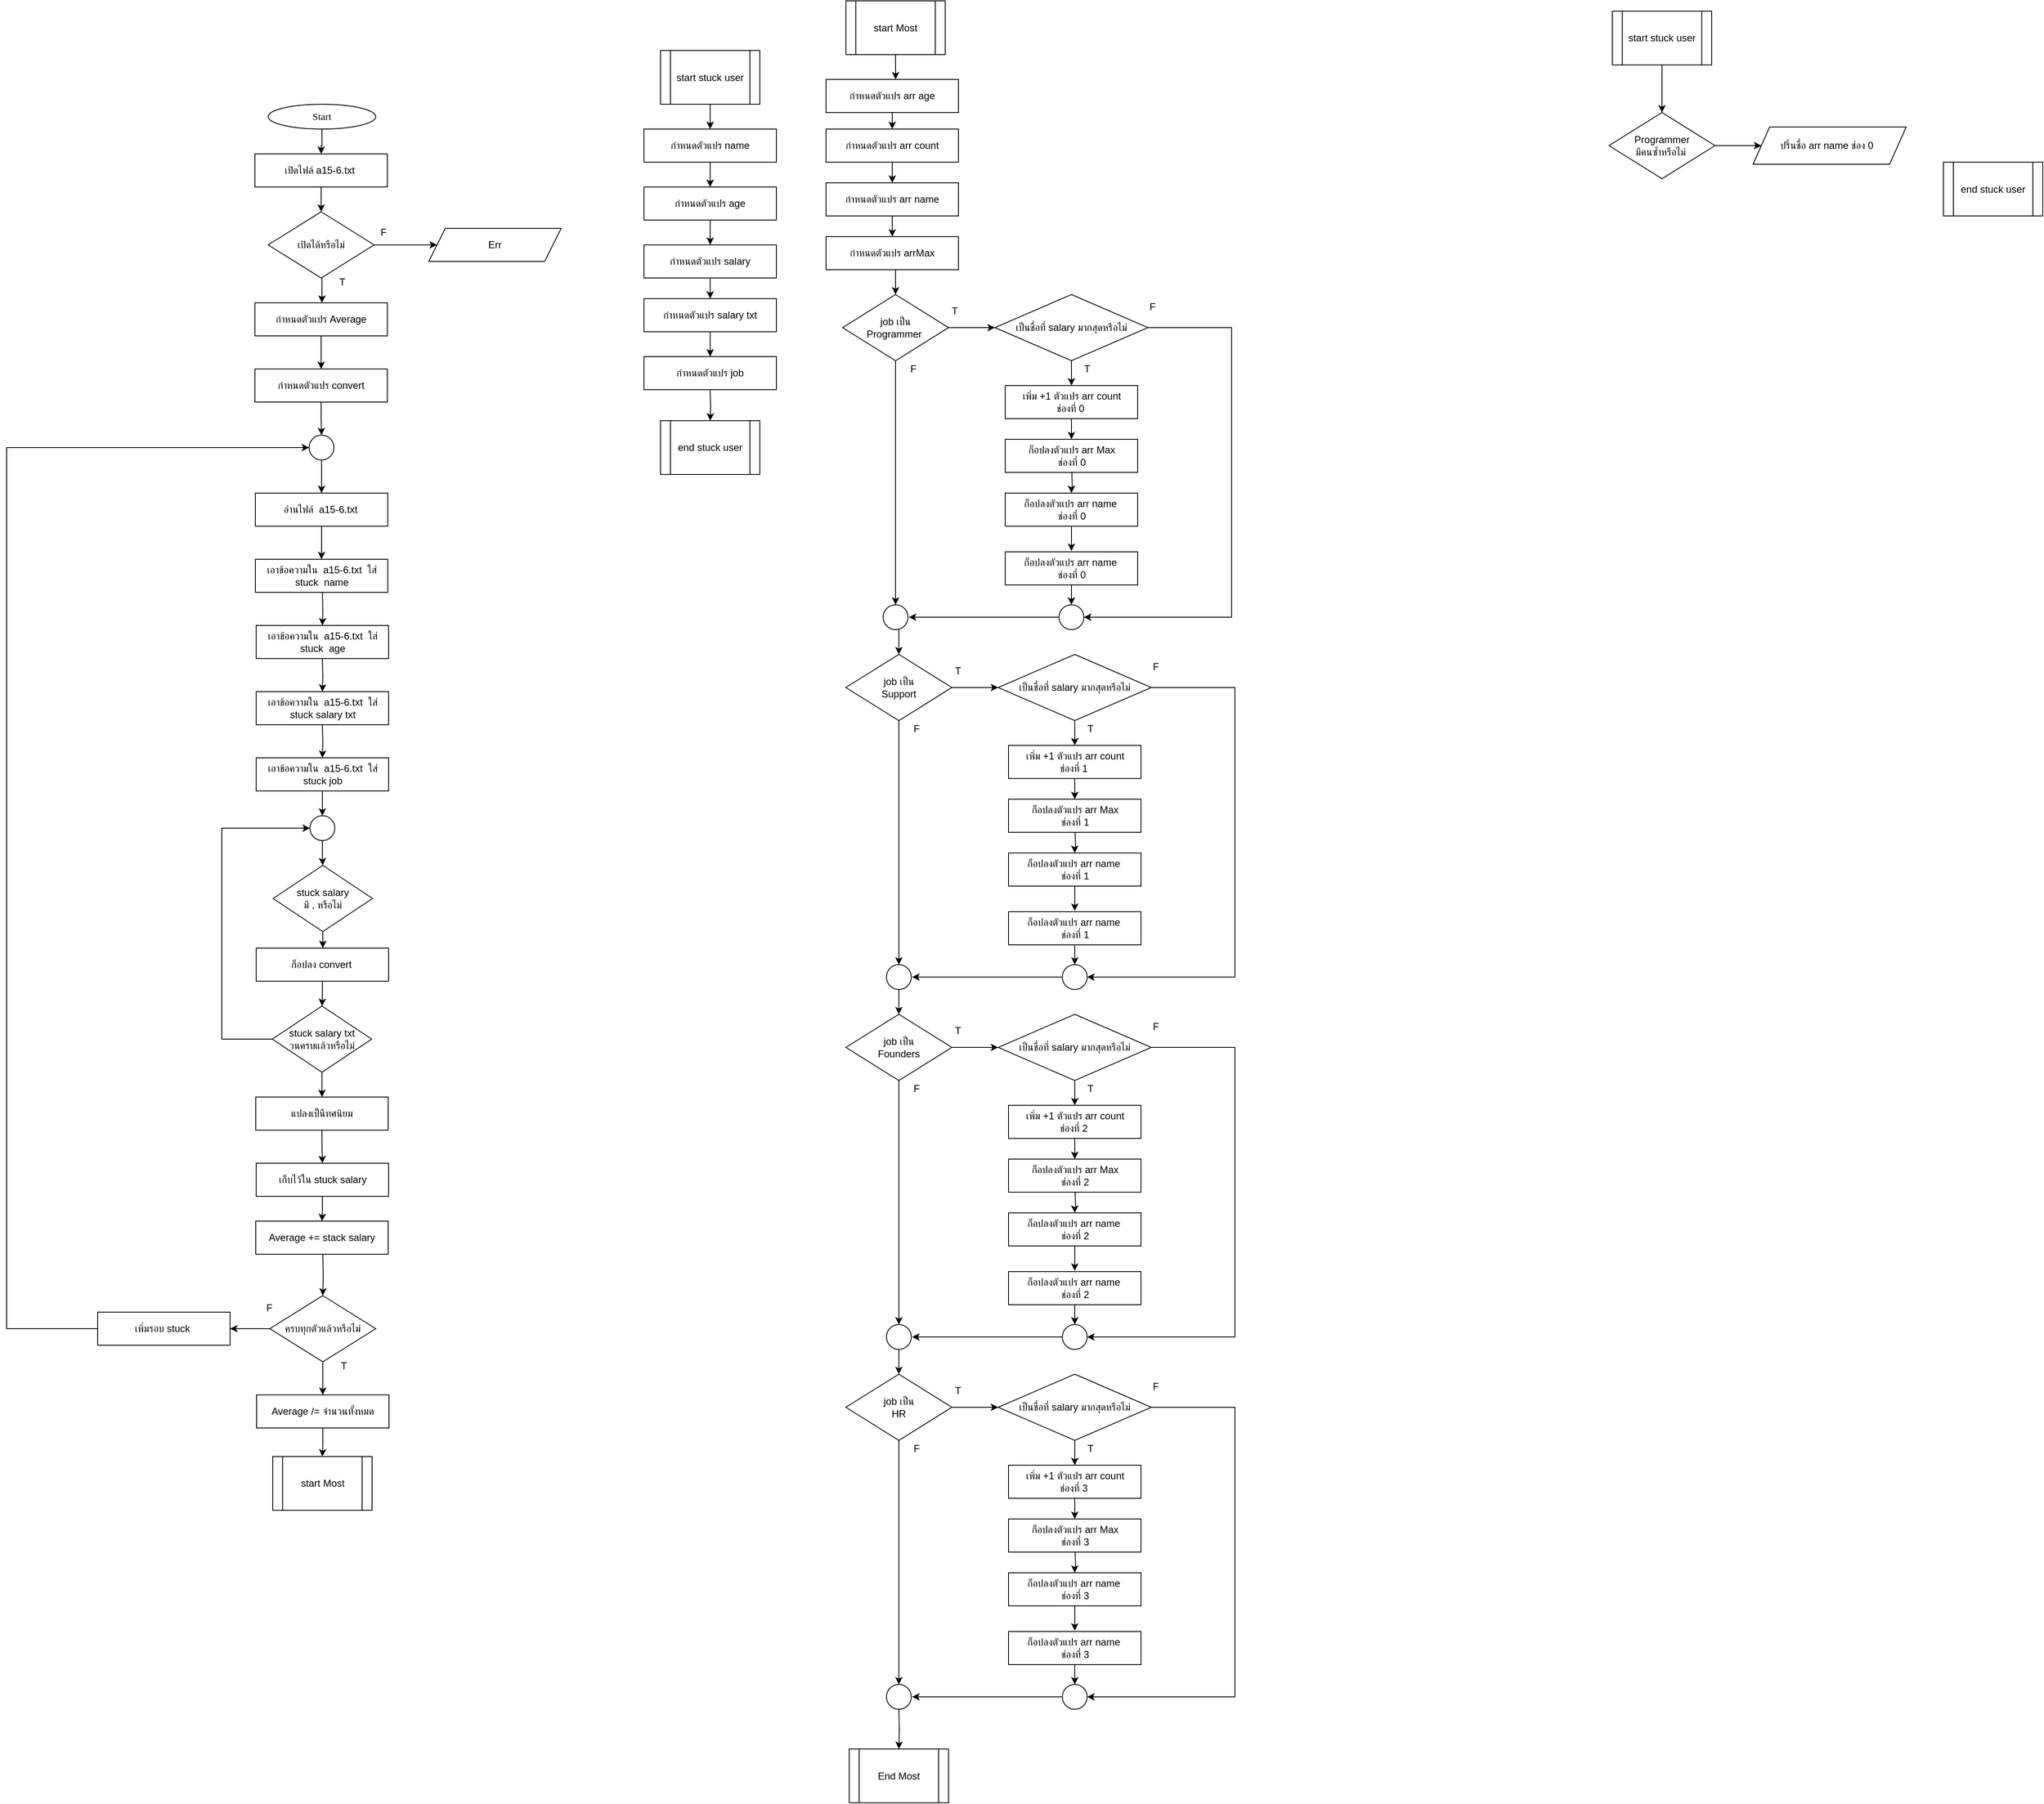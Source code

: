 <mxfile version="25.0.3">
  <diagram name="Page-1" id="8SazFHb4lPqUfUG7CR4b">
    <mxGraphModel dx="3108" dy="2345" grid="1" gridSize="10" guides="1" tooltips="1" connect="1" arrows="1" fold="1" page="1" pageScale="1" pageWidth="850" pageHeight="1100" math="0" shadow="0">
      <root>
        <mxCell id="0" />
        <mxCell id="1" parent="0" />
        <mxCell id="S6nSc5eygMtevFcIqzhv-2" value="" style="edgeStyle=orthogonalEdgeStyle;rounded=0;orthogonalLoop=1;jettySize=auto;html=1;" parent="1" source="S6nSc5eygMtevFcIqzhv-3" target="S6nSc5eygMtevFcIqzhv-5" edge="1">
          <mxGeometry relative="1" as="geometry" />
        </mxCell>
        <mxCell id="S6nSc5eygMtevFcIqzhv-3" value="&lt;font data-font-src=&quot;https://fonts.googleapis.com/css?family=Sarabun&quot; face=&quot;Sarabun&quot;&gt;Start&lt;/font&gt;" style="ellipse;whiteSpace=wrap;html=1;" parent="1" vertex="1">
          <mxGeometry x="-424.0" y="-955" width="130" height="30" as="geometry" />
        </mxCell>
        <mxCell id="S6nSc5eygMtevFcIqzhv-4" value="" style="edgeStyle=orthogonalEdgeStyle;rounded=0;orthogonalLoop=1;jettySize=auto;html=1;" parent="1" source="S6nSc5eygMtevFcIqzhv-5" target="S6nSc5eygMtevFcIqzhv-7" edge="1">
          <mxGeometry relative="1" as="geometry" />
        </mxCell>
        <mxCell id="S6nSc5eygMtevFcIqzhv-5" value="เปิดไฟล์&amp;nbsp;a15-6.txt&amp;nbsp;&lt;span style=&quot;color: rgba(0, 0, 0, 0); font-family: monospace; font-size: 0px; text-align: start; text-wrap-mode: nowrap;&quot;&gt;%3CmxGraphModel%3E%3Croot%3E%3CmxCell%20id%3D%220%22%2F%3E%3CmxCell%20id%3D%221%22%20parent%3D%220%22%2F%3E%3CmxCell%20id%3D%222%22%20value%3D%22%E0%B8%81%E0%B8%B3%E0%B8%AB%E0%B8%99%E0%B8%94%E0%B8%95%E0%B8%B1%E0%B8%A7%E0%B9%81%E0%B8%9B%E0%B8%A3%20arr%22%20style%3D%22rounded%3D0%3BwhiteSpace%3Dwrap%3Bhtml%3D1%3B%22%20vertex%3D%221%22%20parent%3D%221%22%3E%3CmxGeometry%20x%3D%22-680%22%20y%3D%22-980%22%20width%3D%22160%22%20height%3D%2240%22%20as%3D%22geometry%22%2F%3E%3C%2FmxCell%3E%3C%2Froot%3E%3C%2FmxGraphModel%3E&lt;/span&gt;" style="rounded=0;whiteSpace=wrap;html=1;" parent="1" vertex="1">
          <mxGeometry x="-440" y="-895" width="160" height="40" as="geometry" />
        </mxCell>
        <mxCell id="S6nSc5eygMtevFcIqzhv-6" value="" style="edgeStyle=orthogonalEdgeStyle;rounded=0;orthogonalLoop=1;jettySize=auto;html=1;" parent="1" source="S6nSc5eygMtevFcIqzhv-7" target="S6nSc5eygMtevFcIqzhv-11" edge="1">
          <mxGeometry relative="1" as="geometry" />
        </mxCell>
        <mxCell id="S6nSc5eygMtevFcIqzhv-7" value="เปิดได้หรือไม่" style="rhombus;whiteSpace=wrap;html=1;" parent="1" vertex="1">
          <mxGeometry x="-424" y="-825" width="128" height="80" as="geometry" />
        </mxCell>
        <mxCell id="S6nSc5eygMtevFcIqzhv-8" value="" style="edgeStyle=orthogonalEdgeStyle;rounded=0;orthogonalLoop=1;jettySize=auto;html=1;" parent="1" source="S6nSc5eygMtevFcIqzhv-9" target="S6nSc5eygMtevFcIqzhv-19" edge="1">
          <mxGeometry relative="1" as="geometry" />
        </mxCell>
        <mxCell id="S6nSc5eygMtevFcIqzhv-9" value="อ่านไฟล์&amp;nbsp;&amp;nbsp;a15-6.txt&amp;nbsp;" style="rounded=0;whiteSpace=wrap;html=1;" parent="1" vertex="1">
          <mxGeometry x="-439.5" y="-485" width="160" height="40" as="geometry" />
        </mxCell>
        <mxCell id="S6nSc5eygMtevFcIqzhv-11" value="Err" style="rounded=0;whiteSpace=wrap;html=1;shape=parallelogram;perimeter=parallelogramPerimeter;fixedSize=1;" parent="1" vertex="1">
          <mxGeometry x="-230" y="-805" width="160" height="40" as="geometry" />
        </mxCell>
        <mxCell id="S6nSc5eygMtevFcIqzhv-13" value="" style="edgeStyle=orthogonalEdgeStyle;rounded=0;orthogonalLoop=1;jettySize=auto;html=1;" parent="1" edge="1">
          <mxGeometry relative="1" as="geometry">
            <mxPoint x="-359" y="-745" as="sourcePoint" />
            <mxPoint x="-359" y="-715" as="targetPoint" />
          </mxGeometry>
        </mxCell>
        <mxCell id="S6nSc5eygMtevFcIqzhv-14" value="T" style="text;html=1;align=center;verticalAlign=middle;resizable=0;points=[];autosize=1;strokeColor=none;fillColor=none;" parent="1" vertex="1">
          <mxGeometry x="-350" y="-755" width="30" height="30" as="geometry" />
        </mxCell>
        <mxCell id="S6nSc5eygMtevFcIqzhv-15" value="F" style="text;html=1;align=center;verticalAlign=middle;resizable=0;points=[];autosize=1;strokeColor=none;fillColor=none;" parent="1" vertex="1">
          <mxGeometry x="-300" y="-815" width="30" height="30" as="geometry" />
        </mxCell>
        <mxCell id="S6nSc5eygMtevFcIqzhv-17" value="" style="edgeStyle=orthogonalEdgeStyle;rounded=0;orthogonalLoop=1;jettySize=auto;html=1;" parent="1" source="S6nSc5eygMtevFcIqzhv-18" target="S6nSc5eygMtevFcIqzhv-9" edge="1">
          <mxGeometry relative="1" as="geometry" />
        </mxCell>
        <mxCell id="S6nSc5eygMtevFcIqzhv-18" value="" style="ellipse;whiteSpace=wrap;html=1;aspect=fixed;" parent="1" vertex="1">
          <mxGeometry x="-374.5" y="-555" width="30" height="30" as="geometry" />
        </mxCell>
        <mxCell id="S6nSc5eygMtevFcIqzhv-19" value="เอาข้อความใน&amp;nbsp;&amp;nbsp;a15-6.txt&amp;nbsp; ใส่ stuck&amp;nbsp; name" style="rounded=0;whiteSpace=wrap;html=1;" parent="1" vertex="1">
          <mxGeometry x="-439.5" y="-405" width="160" height="40" as="geometry" />
        </mxCell>
        <mxCell id="S6nSc5eygMtevFcIqzhv-20" value="" style="edgeStyle=orthogonalEdgeStyle;rounded=0;orthogonalLoop=1;jettySize=auto;html=1;" parent="1" target="S6nSc5eygMtevFcIqzhv-21" edge="1">
          <mxGeometry relative="1" as="geometry">
            <mxPoint x="-358.5" y="-365" as="sourcePoint" />
          </mxGeometry>
        </mxCell>
        <mxCell id="S6nSc5eygMtevFcIqzhv-21" value="เอาข้อความใน&amp;nbsp;&amp;nbsp;a15-6.txt&amp;nbsp; ใส่ stuck&amp;nbsp; age" style="rounded=0;whiteSpace=wrap;html=1;" parent="1" vertex="1">
          <mxGeometry x="-438.5" y="-325" width="160" height="40" as="geometry" />
        </mxCell>
        <mxCell id="S6nSc5eygMtevFcIqzhv-22" value="" style="edgeStyle=orthogonalEdgeStyle;rounded=0;orthogonalLoop=1;jettySize=auto;html=1;" parent="1" target="S6nSc5eygMtevFcIqzhv-23" edge="1">
          <mxGeometry relative="1" as="geometry">
            <mxPoint x="-358.5" y="-285" as="sourcePoint" />
          </mxGeometry>
        </mxCell>
        <mxCell id="S6nSc5eygMtevFcIqzhv-23" value="เอาข้อความใน&amp;nbsp;&amp;nbsp;a15-6.txt&amp;nbsp; ใส่ stuck&amp;nbsp;salary txt" style="rounded=0;whiteSpace=wrap;html=1;" parent="1" vertex="1">
          <mxGeometry x="-438.5" y="-245" width="160" height="40" as="geometry" />
        </mxCell>
        <mxCell id="S6nSc5eygMtevFcIqzhv-24" value="" style="edgeStyle=orthogonalEdgeStyle;rounded=0;orthogonalLoop=1;jettySize=auto;html=1;" parent="1" target="S6nSc5eygMtevFcIqzhv-26" edge="1">
          <mxGeometry relative="1" as="geometry">
            <mxPoint x="-358.5" y="-205" as="sourcePoint" />
          </mxGeometry>
        </mxCell>
        <mxCell id="S6nSc5eygMtevFcIqzhv-87" value="" style="edgeStyle=orthogonalEdgeStyle;rounded=0;orthogonalLoop=1;jettySize=auto;html=1;" parent="1" source="S6nSc5eygMtevFcIqzhv-26" target="S6nSc5eygMtevFcIqzhv-86" edge="1">
          <mxGeometry relative="1" as="geometry" />
        </mxCell>
        <mxCell id="S6nSc5eygMtevFcIqzhv-26" value="เอาข้อความใน&amp;nbsp;&amp;nbsp;a15-6.txt&amp;nbsp; ใส่ stuck&amp;nbsp;job" style="rounded=0;whiteSpace=wrap;html=1;" parent="1" vertex="1">
          <mxGeometry x="-438.5" y="-165" width="160" height="40" as="geometry" />
        </mxCell>
        <mxCell id="S6nSc5eygMtevFcIqzhv-27" value="" style="edgeStyle=orthogonalEdgeStyle;rounded=0;orthogonalLoop=1;jettySize=auto;html=1;" parent="1" source="S6nSc5eygMtevFcIqzhv-29" target="S6nSc5eygMtevFcIqzhv-50" edge="1">
          <mxGeometry relative="1" as="geometry" />
        </mxCell>
        <mxCell id="r--EyfaQ1LVYHQyzxgFy-94" style="edgeStyle=orthogonalEdgeStyle;rounded=0;orthogonalLoop=1;jettySize=auto;html=1;entryX=0.5;entryY=0;entryDx=0;entryDy=0;" edge="1" parent="1" source="S6nSc5eygMtevFcIqzhv-29" target="r--EyfaQ1LVYHQyzxgFy-93">
          <mxGeometry relative="1" as="geometry" />
        </mxCell>
        <mxCell id="S6nSc5eygMtevFcIqzhv-29" value="ครบทุกตัวแล้วหรือไม่" style="rhombus;whiteSpace=wrap;html=1;" parent="1" vertex="1">
          <mxGeometry x="-422" y="485" width="128" height="80" as="geometry" />
        </mxCell>
        <mxCell id="S6nSc5eygMtevFcIqzhv-30" value="" style="edgeStyle=orthogonalEdgeStyle;rounded=0;orthogonalLoop=1;jettySize=auto;html=1;" parent="1" source="S6nSc5eygMtevFcIqzhv-31" target="S6nSc5eygMtevFcIqzhv-33" edge="1">
          <mxGeometry relative="1" as="geometry" />
        </mxCell>
        <mxCell id="S6nSc5eygMtevFcIqzhv-31" value="start stuck user" style="shape=process;whiteSpace=wrap;html=1;backgroundOutline=1;" parent="1" vertex="1">
          <mxGeometry x="50" y="-1020" width="120" height="65" as="geometry" />
        </mxCell>
        <mxCell id="S6nSc5eygMtevFcIqzhv-32" value="" style="edgeStyle=orthogonalEdgeStyle;rounded=0;orthogonalLoop=1;jettySize=auto;html=1;" parent="1" source="S6nSc5eygMtevFcIqzhv-33" target="S6nSc5eygMtevFcIqzhv-35" edge="1">
          <mxGeometry relative="1" as="geometry" />
        </mxCell>
        <mxCell id="S6nSc5eygMtevFcIqzhv-33" value="กำหนดตัวแปร name" style="rounded=0;whiteSpace=wrap;html=1;" parent="1" vertex="1">
          <mxGeometry x="30" y="-925" width="160" height="40" as="geometry" />
        </mxCell>
        <mxCell id="S6nSc5eygMtevFcIqzhv-34" value="" style="edgeStyle=orthogonalEdgeStyle;rounded=0;orthogonalLoop=1;jettySize=auto;html=1;" parent="1" source="S6nSc5eygMtevFcIqzhv-35" target="S6nSc5eygMtevFcIqzhv-38" edge="1">
          <mxGeometry relative="1" as="geometry" />
        </mxCell>
        <mxCell id="S6nSc5eygMtevFcIqzhv-35" value="กำหนดตัวแปร age" style="rounded=0;whiteSpace=wrap;html=1;" parent="1" vertex="1">
          <mxGeometry x="30" y="-855" width="160" height="40" as="geometry" />
        </mxCell>
        <mxCell id="S6nSc5eygMtevFcIqzhv-36" value="" style="edgeStyle=orthogonalEdgeStyle;rounded=0;orthogonalLoop=1;jettySize=auto;html=1;" parent="1" target="S6nSc5eygMtevFcIqzhv-39" edge="1">
          <mxGeometry relative="1" as="geometry">
            <mxPoint x="109.966" y="-610" as="sourcePoint" />
          </mxGeometry>
        </mxCell>
        <mxCell id="S6nSc5eygMtevFcIqzhv-70" value="" style="edgeStyle=orthogonalEdgeStyle;rounded=0;orthogonalLoop=1;jettySize=auto;html=1;" parent="1" source="S6nSc5eygMtevFcIqzhv-38" target="S6nSc5eygMtevFcIqzhv-69" edge="1">
          <mxGeometry relative="1" as="geometry" />
        </mxCell>
        <mxCell id="S6nSc5eygMtevFcIqzhv-38" value="กำหนดตัวแปร salary" style="rounded=0;whiteSpace=wrap;html=1;" parent="1" vertex="1">
          <mxGeometry x="30" y="-785" width="160" height="40" as="geometry" />
        </mxCell>
        <mxCell id="S6nSc5eygMtevFcIqzhv-39" value="end stuck user" style="shape=process;whiteSpace=wrap;html=1;backgroundOutline=1;" parent="1" vertex="1">
          <mxGeometry x="50" y="-572.5" width="120" height="65" as="geometry" />
        </mxCell>
        <mxCell id="S6nSc5eygMtevFcIqzhv-40" value="กำหนดตัวแปร job" style="rounded=0;whiteSpace=wrap;html=1;" parent="1" vertex="1">
          <mxGeometry x="30" y="-650" width="160" height="40" as="geometry" />
        </mxCell>
        <mxCell id="S6nSc5eygMtevFcIqzhv-41" value="" style="edgeStyle=orthogonalEdgeStyle;rounded=0;orthogonalLoop=1;jettySize=auto;html=1;" parent="1" edge="1">
          <mxGeometry relative="1" as="geometry">
            <mxPoint x="334.0" y="-725" as="targetPoint" />
            <mxPoint x="334" y="-755" as="sourcePoint" />
          </mxGeometry>
        </mxCell>
        <mxCell id="r--EyfaQ1LVYHQyzxgFy-9" value="" style="edgeStyle=orthogonalEdgeStyle;rounded=0;orthogonalLoop=1;jettySize=auto;html=1;" edge="1" parent="1" source="S6nSc5eygMtevFcIqzhv-42">
          <mxGeometry relative="1" as="geometry">
            <mxPoint x="334.034" y="-985" as="targetPoint" />
          </mxGeometry>
        </mxCell>
        <mxCell id="S6nSc5eygMtevFcIqzhv-42" value="start Most" style="shape=process;whiteSpace=wrap;html=1;backgroundOutline=1;" parent="1" vertex="1">
          <mxGeometry x="274" y="-1080" width="120" height="65" as="geometry" />
        </mxCell>
        <mxCell id="S6nSc5eygMtevFcIqzhv-73" value="" style="edgeStyle=orthogonalEdgeStyle;rounded=0;orthogonalLoop=1;jettySize=auto;html=1;" parent="1" source="S6nSc5eygMtevFcIqzhv-46" target="S6nSc5eygMtevFcIqzhv-72" edge="1">
          <mxGeometry relative="1" as="geometry" />
        </mxCell>
        <mxCell id="S6nSc5eygMtevFcIqzhv-46" value="กำหนดตัวแปร&amp;nbsp;Average" style="rounded=0;whiteSpace=wrap;html=1;" parent="1" vertex="1">
          <mxGeometry x="-440" y="-715" width="160" height="40" as="geometry" />
        </mxCell>
        <mxCell id="S6nSc5eygMtevFcIqzhv-47" value="" style="edgeStyle=orthogonalEdgeStyle;rounded=0;orthogonalLoop=1;jettySize=auto;html=1;" parent="1" target="S6nSc5eygMtevFcIqzhv-29" edge="1">
          <mxGeometry relative="1" as="geometry">
            <mxPoint x="-358" y="435" as="sourcePoint" />
          </mxGeometry>
        </mxCell>
        <mxCell id="S6nSc5eygMtevFcIqzhv-48" value="Average += stack salary" style="rounded=0;whiteSpace=wrap;html=1;" parent="1" vertex="1">
          <mxGeometry x="-439" y="395" width="160" height="40" as="geometry" />
        </mxCell>
        <mxCell id="S6nSc5eygMtevFcIqzhv-99" style="edgeStyle=orthogonalEdgeStyle;rounded=0;orthogonalLoop=1;jettySize=auto;html=1;entryX=0;entryY=0.5;entryDx=0;entryDy=0;" parent="1" source="S6nSc5eygMtevFcIqzhv-50" target="S6nSc5eygMtevFcIqzhv-18" edge="1">
          <mxGeometry relative="1" as="geometry">
            <Array as="points">
              <mxPoint x="-740" y="525" />
              <mxPoint x="-740" y="-540" />
            </Array>
          </mxGeometry>
        </mxCell>
        <mxCell id="S6nSc5eygMtevFcIqzhv-50" value="เพิ่มรอบ stuck&amp;nbsp;" style="rounded=0;whiteSpace=wrap;html=1;" parent="1" vertex="1">
          <mxGeometry x="-630" y="505" width="160" height="40" as="geometry" />
        </mxCell>
        <mxCell id="S6nSc5eygMtevFcIqzhv-65" value="T" style="text;html=1;align=center;verticalAlign=middle;resizable=0;points=[];autosize=1;strokeColor=none;fillColor=none;" parent="1" vertex="1">
          <mxGeometry x="-348" y="555" width="30" height="30" as="geometry" />
        </mxCell>
        <mxCell id="S6nSc5eygMtevFcIqzhv-66" value="F" style="text;html=1;align=center;verticalAlign=middle;resizable=0;points=[];autosize=1;strokeColor=none;fillColor=none;" parent="1" vertex="1">
          <mxGeometry x="-438" y="485" width="30" height="30" as="geometry" />
        </mxCell>
        <mxCell id="S6nSc5eygMtevFcIqzhv-71" value="" style="edgeStyle=orthogonalEdgeStyle;rounded=0;orthogonalLoop=1;jettySize=auto;html=1;" parent="1" source="S6nSc5eygMtevFcIqzhv-69" target="S6nSc5eygMtevFcIqzhv-40" edge="1">
          <mxGeometry relative="1" as="geometry" />
        </mxCell>
        <mxCell id="S6nSc5eygMtevFcIqzhv-69" value="กำหนดตัวแปร salary txt" style="rounded=0;whiteSpace=wrap;html=1;" parent="1" vertex="1">
          <mxGeometry x="30" y="-720" width="160" height="40" as="geometry" />
        </mxCell>
        <mxCell id="S6nSc5eygMtevFcIqzhv-74" value="" style="edgeStyle=orthogonalEdgeStyle;rounded=0;orthogonalLoop=1;jettySize=auto;html=1;" parent="1" source="S6nSc5eygMtevFcIqzhv-72" target="S6nSc5eygMtevFcIqzhv-18" edge="1">
          <mxGeometry relative="1" as="geometry" />
        </mxCell>
        <mxCell id="S6nSc5eygMtevFcIqzhv-72" value="กำหนดตัวแปร&amp;nbsp;convert" style="rounded=0;whiteSpace=wrap;html=1;" parent="1" vertex="1">
          <mxGeometry x="-440" y="-635" width="160" height="40" as="geometry" />
        </mxCell>
        <mxCell id="S6nSc5eygMtevFcIqzhv-93" style="edgeStyle=orthogonalEdgeStyle;rounded=0;orthogonalLoop=1;jettySize=auto;html=1;entryX=0;entryY=0.5;entryDx=0;entryDy=0;" parent="1" source="S6nSc5eygMtevFcIqzhv-77" target="S6nSc5eygMtevFcIqzhv-86" edge="1">
          <mxGeometry relative="1" as="geometry">
            <Array as="points">
              <mxPoint x="-480" y="175" />
              <mxPoint x="-480" y="-80" />
            </Array>
          </mxGeometry>
        </mxCell>
        <mxCell id="S6nSc5eygMtevFcIqzhv-95" value="" style="edgeStyle=orthogonalEdgeStyle;rounded=0;orthogonalLoop=1;jettySize=auto;html=1;" parent="1" source="S6nSc5eygMtevFcIqzhv-77" target="S6nSc5eygMtevFcIqzhv-94" edge="1">
          <mxGeometry relative="1" as="geometry" />
        </mxCell>
        <mxCell id="S6nSc5eygMtevFcIqzhv-77" value="stuck&amp;nbsp;salary txt&lt;div&gt;วนครบแล้วหรือไม่&lt;/div&gt;" style="rhombus;whiteSpace=wrap;html=1;" parent="1" vertex="1">
          <mxGeometry x="-419" y="135" width="120" height="80" as="geometry" />
        </mxCell>
        <mxCell id="S6nSc5eygMtevFcIqzhv-84" value="" style="edgeStyle=orthogonalEdgeStyle;rounded=0;orthogonalLoop=1;jettySize=auto;html=1;" parent="1" source="S6nSc5eygMtevFcIqzhv-82" target="S6nSc5eygMtevFcIqzhv-83" edge="1">
          <mxGeometry relative="1" as="geometry" />
        </mxCell>
        <mxCell id="S6nSc5eygMtevFcIqzhv-82" value="stuck&amp;nbsp;salary&lt;div&gt;มี , หรือไม่&lt;/div&gt;" style="rhombus;whiteSpace=wrap;html=1;" parent="1" vertex="1">
          <mxGeometry x="-418" y="-35" width="120" height="80" as="geometry" />
        </mxCell>
        <mxCell id="S6nSc5eygMtevFcIqzhv-91" value="" style="edgeStyle=orthogonalEdgeStyle;rounded=0;orthogonalLoop=1;jettySize=auto;html=1;" parent="1" source="S6nSc5eygMtevFcIqzhv-83" target="S6nSc5eygMtevFcIqzhv-77" edge="1">
          <mxGeometry relative="1" as="geometry" />
        </mxCell>
        <mxCell id="S6nSc5eygMtevFcIqzhv-83" value="ก็อปลง convert&amp;nbsp;" style="rounded=0;whiteSpace=wrap;html=1;" parent="1" vertex="1">
          <mxGeometry x="-438.5" y="65" width="160" height="40" as="geometry" />
        </mxCell>
        <mxCell id="S6nSc5eygMtevFcIqzhv-92" value="" style="edgeStyle=orthogonalEdgeStyle;rounded=0;orthogonalLoop=1;jettySize=auto;html=1;" parent="1" source="S6nSc5eygMtevFcIqzhv-86" target="S6nSc5eygMtevFcIqzhv-82" edge="1">
          <mxGeometry relative="1" as="geometry" />
        </mxCell>
        <mxCell id="S6nSc5eygMtevFcIqzhv-86" value="" style="ellipse;whiteSpace=wrap;html=1;aspect=fixed;" parent="1" vertex="1">
          <mxGeometry x="-373.5" y="-95" width="30" height="30" as="geometry" />
        </mxCell>
        <mxCell id="S6nSc5eygMtevFcIqzhv-97" value="" style="edgeStyle=orthogonalEdgeStyle;rounded=0;orthogonalLoop=1;jettySize=auto;html=1;" parent="1" source="S6nSc5eygMtevFcIqzhv-94" target="S6nSc5eygMtevFcIqzhv-96" edge="1">
          <mxGeometry relative="1" as="geometry" />
        </mxCell>
        <mxCell id="S6nSc5eygMtevFcIqzhv-94" value="แปลงเป็นืทศนิยม" style="rounded=0;whiteSpace=wrap;html=1;" parent="1" vertex="1">
          <mxGeometry x="-439" y="245" width="160" height="40" as="geometry" />
        </mxCell>
        <mxCell id="S6nSc5eygMtevFcIqzhv-98" value="" style="edgeStyle=orthogonalEdgeStyle;rounded=0;orthogonalLoop=1;jettySize=auto;html=1;" parent="1" source="S6nSc5eygMtevFcIqzhv-96" target="S6nSc5eygMtevFcIqzhv-48" edge="1">
          <mxGeometry relative="1" as="geometry" />
        </mxCell>
        <mxCell id="S6nSc5eygMtevFcIqzhv-96" value="เก็บไว้ใน stuck salary" style="rounded=0;whiteSpace=wrap;html=1;" parent="1" vertex="1">
          <mxGeometry x="-438.5" y="325" width="160" height="40" as="geometry" />
        </mxCell>
        <mxCell id="r--EyfaQ1LVYHQyzxgFy-4" value="" style="edgeStyle=orthogonalEdgeStyle;rounded=0;orthogonalLoop=1;jettySize=auto;html=1;" edge="1" parent="1" source="S6nSc5eygMtevFcIqzhv-100">
          <mxGeometry relative="1" as="geometry">
            <mxPoint x="454" y="-685" as="targetPoint" />
          </mxGeometry>
        </mxCell>
        <mxCell id="r--EyfaQ1LVYHQyzxgFy-29" style="edgeStyle=orthogonalEdgeStyle;rounded=0;orthogonalLoop=1;jettySize=auto;html=1;entryX=0.5;entryY=0;entryDx=0;entryDy=0;" edge="1" parent="1" source="S6nSc5eygMtevFcIqzhv-100" target="r--EyfaQ1LVYHQyzxgFy-136">
          <mxGeometry relative="1" as="geometry">
            <mxPoint x="334" y="-415" as="targetPoint" />
          </mxGeometry>
        </mxCell>
        <mxCell id="S6nSc5eygMtevFcIqzhv-100" value="job เป็น&lt;div&gt;Programmer&amp;nbsp;&lt;/div&gt;" style="rhombus;whiteSpace=wrap;html=1;" parent="1" vertex="1">
          <mxGeometry x="270" y="-725" width="128" height="80" as="geometry" />
        </mxCell>
        <mxCell id="r--EyfaQ1LVYHQyzxgFy-11" value="" style="edgeStyle=orthogonalEdgeStyle;rounded=0;orthogonalLoop=1;jettySize=auto;html=1;" edge="1" parent="1" source="r--EyfaQ1LVYHQyzxgFy-6" target="r--EyfaQ1LVYHQyzxgFy-10">
          <mxGeometry relative="1" as="geometry" />
        </mxCell>
        <mxCell id="r--EyfaQ1LVYHQyzxgFy-135" style="edgeStyle=orthogonalEdgeStyle;rounded=0;orthogonalLoop=1;jettySize=auto;html=1;entryX=1;entryY=0.5;entryDx=0;entryDy=0;" edge="1" parent="1" source="r--EyfaQ1LVYHQyzxgFy-6" target="r--EyfaQ1LVYHQyzxgFy-132">
          <mxGeometry relative="1" as="geometry">
            <Array as="points">
              <mxPoint x="740" y="-685" />
              <mxPoint x="740" y="-335" />
            </Array>
          </mxGeometry>
        </mxCell>
        <mxCell id="r--EyfaQ1LVYHQyzxgFy-6" value="เป็นชื่อที่ salary มากสุดหรือไม่" style="rhombus;whiteSpace=wrap;html=1;" vertex="1" parent="1">
          <mxGeometry x="454" y="-725" width="185" height="80" as="geometry" />
        </mxCell>
        <mxCell id="r--EyfaQ1LVYHQyzxgFy-15" value="" style="edgeStyle=orthogonalEdgeStyle;rounded=0;orthogonalLoop=1;jettySize=auto;html=1;" edge="1" parent="1" source="r--EyfaQ1LVYHQyzxgFy-8" target="r--EyfaQ1LVYHQyzxgFy-14">
          <mxGeometry relative="1" as="geometry" />
        </mxCell>
        <mxCell id="r--EyfaQ1LVYHQyzxgFy-8" value="กำหนดตัวแปร arr name" style="rounded=0;whiteSpace=wrap;html=1;" vertex="1" parent="1">
          <mxGeometry x="250" y="-860" width="160" height="40" as="geometry" />
        </mxCell>
        <mxCell id="r--EyfaQ1LVYHQyzxgFy-13" value="" style="edgeStyle=orthogonalEdgeStyle;rounded=0;orthogonalLoop=1;jettySize=auto;html=1;" edge="1" parent="1" source="r--EyfaQ1LVYHQyzxgFy-10" target="r--EyfaQ1LVYHQyzxgFy-12">
          <mxGeometry relative="1" as="geometry" />
        </mxCell>
        <mxCell id="r--EyfaQ1LVYHQyzxgFy-10" value="เพิ่ม +1 ตัวแปร arr count&lt;div&gt;ช่องที่ 0&amp;nbsp;&lt;/div&gt;" style="rounded=0;whiteSpace=wrap;html=1;" vertex="1" parent="1">
          <mxGeometry x="466.5" y="-615" width="160" height="40" as="geometry" />
        </mxCell>
        <mxCell id="r--EyfaQ1LVYHQyzxgFy-12" value="ก็อปลงตัวแปร arr Max&lt;div&gt;ช่องที่ 0&lt;/div&gt;" style="rounded=0;whiteSpace=wrap;html=1;" vertex="1" parent="1">
          <mxGeometry x="466.5" y="-550" width="160" height="40" as="geometry" />
        </mxCell>
        <mxCell id="r--EyfaQ1LVYHQyzxgFy-14" value="กำหนดตัวแปร arrMax" style="rounded=0;whiteSpace=wrap;html=1;" vertex="1" parent="1">
          <mxGeometry x="250" y="-795" width="160" height="40" as="geometry" />
        </mxCell>
        <mxCell id="r--EyfaQ1LVYHQyzxgFy-17" value="" style="edgeStyle=orthogonalEdgeStyle;rounded=0;orthogonalLoop=1;jettySize=auto;html=1;" edge="1" source="r--EyfaQ1LVYHQyzxgFy-18" parent="1">
          <mxGeometry relative="1" as="geometry">
            <mxPoint x="330" y="-860" as="targetPoint" />
          </mxGeometry>
        </mxCell>
        <mxCell id="r--EyfaQ1LVYHQyzxgFy-18" value="กำหนดตัวแปร arr count" style="rounded=0;whiteSpace=wrap;html=1;" vertex="1" parent="1">
          <mxGeometry x="250" y="-925" width="160" height="40" as="geometry" />
        </mxCell>
        <mxCell id="r--EyfaQ1LVYHQyzxgFy-19" value="" style="edgeStyle=orthogonalEdgeStyle;rounded=0;orthogonalLoop=1;jettySize=auto;html=1;" edge="1" target="r--EyfaQ1LVYHQyzxgFy-20" parent="1">
          <mxGeometry relative="1" as="geometry">
            <mxPoint x="547" y="-510" as="sourcePoint" />
          </mxGeometry>
        </mxCell>
        <mxCell id="r--EyfaQ1LVYHQyzxgFy-23" value="" style="edgeStyle=orthogonalEdgeStyle;rounded=0;orthogonalLoop=1;jettySize=auto;html=1;" edge="1" parent="1" source="r--EyfaQ1LVYHQyzxgFy-20">
          <mxGeometry relative="1" as="geometry">
            <mxPoint x="546.5" y="-415" as="targetPoint" />
          </mxGeometry>
        </mxCell>
        <mxCell id="r--EyfaQ1LVYHQyzxgFy-20" value="ก็อปลงตัวแปร arr name&amp;nbsp;&lt;div&gt;ช่องที่ 0&lt;/div&gt;" style="rounded=0;whiteSpace=wrap;html=1;" vertex="1" parent="1">
          <mxGeometry x="466.5" y="-485" width="160" height="40" as="geometry" />
        </mxCell>
        <mxCell id="r--EyfaQ1LVYHQyzxgFy-26" value="F" style="text;html=1;align=center;verticalAlign=middle;resizable=0;points=[];autosize=1;strokeColor=none;fillColor=none;" vertex="1" parent="1">
          <mxGeometry x="629" y="-725" width="30" height="30" as="geometry" />
        </mxCell>
        <mxCell id="r--EyfaQ1LVYHQyzxgFy-27" value="T" style="text;html=1;align=center;verticalAlign=middle;resizable=0;points=[];autosize=1;strokeColor=none;fillColor=none;" vertex="1" parent="1">
          <mxGeometry x="550" y="-650" width="30" height="30" as="geometry" />
        </mxCell>
        <mxCell id="r--EyfaQ1LVYHQyzxgFy-28" value="T" style="text;html=1;align=center;verticalAlign=middle;resizable=0;points=[];autosize=1;strokeColor=none;fillColor=none;" vertex="1" parent="1">
          <mxGeometry x="390" y="-720" width="30" height="30" as="geometry" />
        </mxCell>
        <mxCell id="r--EyfaQ1LVYHQyzxgFy-49" value="F" style="text;html=1;align=center;verticalAlign=middle;resizable=0;points=[];autosize=1;strokeColor=none;fillColor=none;" vertex="1" parent="1">
          <mxGeometry x="340" y="-650" width="30" height="30" as="geometry" />
        </mxCell>
        <mxCell id="r--EyfaQ1LVYHQyzxgFy-92" value="" style="edgeStyle=orthogonalEdgeStyle;rounded=0;orthogonalLoop=1;jettySize=auto;html=1;" edge="1" parent="1" target="r--EyfaQ1LVYHQyzxgFy-91">
          <mxGeometry relative="1" as="geometry">
            <mxPoint x="338.0" y="985" as="sourcePoint" />
          </mxGeometry>
        </mxCell>
        <mxCell id="r--EyfaQ1LVYHQyzxgFy-91" value="End&amp;nbsp;Most" style="shape=process;whiteSpace=wrap;html=1;backgroundOutline=1;" vertex="1" parent="1">
          <mxGeometry x="278" y="1033" width="120" height="65" as="geometry" />
        </mxCell>
        <mxCell id="r--EyfaQ1LVYHQyzxgFy-96" value="" style="edgeStyle=orthogonalEdgeStyle;rounded=0;orthogonalLoop=1;jettySize=auto;html=1;" edge="1" parent="1" source="r--EyfaQ1LVYHQyzxgFy-93" target="r--EyfaQ1LVYHQyzxgFy-95">
          <mxGeometry relative="1" as="geometry" />
        </mxCell>
        <mxCell id="r--EyfaQ1LVYHQyzxgFy-93" value="Average /= จำนวนทั้งหมด" style="rounded=0;whiteSpace=wrap;html=1;" vertex="1" parent="1">
          <mxGeometry x="-438" y="605" width="160" height="40" as="geometry" />
        </mxCell>
        <mxCell id="r--EyfaQ1LVYHQyzxgFy-95" value="start Most" style="shape=process;whiteSpace=wrap;html=1;backgroundOutline=1;" vertex="1" parent="1">
          <mxGeometry x="-418.5" y="679.5" width="120" height="65" as="geometry" />
        </mxCell>
        <mxCell id="r--EyfaQ1LVYHQyzxgFy-127" value="" style="edgeStyle=orthogonalEdgeStyle;rounded=0;orthogonalLoop=1;jettySize=auto;html=1;" edge="1" parent="1" source="r--EyfaQ1LVYHQyzxgFy-111" target="r--EyfaQ1LVYHQyzxgFy-126">
          <mxGeometry relative="1" as="geometry" />
        </mxCell>
        <mxCell id="r--EyfaQ1LVYHQyzxgFy-111" value="start stuck user" style="shape=process;whiteSpace=wrap;html=1;backgroundOutline=1;" vertex="1" parent="1">
          <mxGeometry x="1200" y="-1067.5" width="120" height="65" as="geometry" />
        </mxCell>
        <mxCell id="r--EyfaQ1LVYHQyzxgFy-119" value="end stuck user" style="shape=process;whiteSpace=wrap;html=1;backgroundOutline=1;" vertex="1" parent="1">
          <mxGeometry x="1600" y="-885" width="120" height="65" as="geometry" />
        </mxCell>
        <mxCell id="r--EyfaQ1LVYHQyzxgFy-124" value="ปริ้นชื่อ arr name ช่อง 0&amp;nbsp;&amp;nbsp;" style="shape=parallelogram;perimeter=parallelogramPerimeter;whiteSpace=wrap;html=1;fixedSize=1;" vertex="1" parent="1">
          <mxGeometry x="1370" y="-927.5" width="185" height="45" as="geometry" />
        </mxCell>
        <mxCell id="r--EyfaQ1LVYHQyzxgFy-128" value="" style="edgeStyle=orthogonalEdgeStyle;rounded=0;orthogonalLoop=1;jettySize=auto;html=1;" edge="1" parent="1" source="r--EyfaQ1LVYHQyzxgFy-126" target="r--EyfaQ1LVYHQyzxgFy-124">
          <mxGeometry relative="1" as="geometry" />
        </mxCell>
        <mxCell id="r--EyfaQ1LVYHQyzxgFy-126" value="&lt;div&gt;Programmer&lt;/div&gt;&lt;div&gt;มีคนซ้ำหรือไม่&amp;nbsp;&lt;/div&gt;" style="rhombus;whiteSpace=wrap;html=1;" vertex="1" parent="1">
          <mxGeometry x="1196" y="-945" width="128" height="80" as="geometry" />
        </mxCell>
        <mxCell id="r--EyfaQ1LVYHQyzxgFy-134" value="" style="edgeStyle=orthogonalEdgeStyle;rounded=0;orthogonalLoop=1;jettySize=auto;html=1;" edge="1" parent="1" source="r--EyfaQ1LVYHQyzxgFy-129" target="r--EyfaQ1LVYHQyzxgFy-132">
          <mxGeometry relative="1" as="geometry" />
        </mxCell>
        <mxCell id="r--EyfaQ1LVYHQyzxgFy-129" value="ก็อปลงตัวแปร arr name&amp;nbsp;&lt;div&gt;ช่องที่ 0&lt;/div&gt;" style="rounded=0;whiteSpace=wrap;html=1;" vertex="1" parent="1">
          <mxGeometry x="466.5" y="-414" width="160" height="40" as="geometry" />
        </mxCell>
        <mxCell id="r--EyfaQ1LVYHQyzxgFy-131" value="" style="edgeStyle=orthogonalEdgeStyle;rounded=0;orthogonalLoop=1;jettySize=auto;html=1;" edge="1" parent="1" source="r--EyfaQ1LVYHQyzxgFy-130" target="r--EyfaQ1LVYHQyzxgFy-18">
          <mxGeometry relative="1" as="geometry" />
        </mxCell>
        <mxCell id="r--EyfaQ1LVYHQyzxgFy-130" value="กำหนดตัวแปร arr age" style="rounded=0;whiteSpace=wrap;html=1;" vertex="1" parent="1">
          <mxGeometry x="250" y="-985" width="160" height="40" as="geometry" />
        </mxCell>
        <mxCell id="r--EyfaQ1LVYHQyzxgFy-137" style="edgeStyle=orthogonalEdgeStyle;rounded=0;orthogonalLoop=1;jettySize=auto;html=1;" edge="1" parent="1" source="r--EyfaQ1LVYHQyzxgFy-132">
          <mxGeometry relative="1" as="geometry">
            <mxPoint x="350" y="-335" as="targetPoint" />
          </mxGeometry>
        </mxCell>
        <mxCell id="r--EyfaQ1LVYHQyzxgFy-132" value="" style="ellipse;whiteSpace=wrap;html=1;aspect=fixed;" vertex="1" parent="1">
          <mxGeometry x="531.5" y="-350" width="30" height="30" as="geometry" />
        </mxCell>
        <mxCell id="r--EyfaQ1LVYHQyzxgFy-136" value="" style="ellipse;whiteSpace=wrap;html=1;aspect=fixed;" vertex="1" parent="1">
          <mxGeometry x="319" y="-350" width="30" height="30" as="geometry" />
        </mxCell>
        <mxCell id="r--EyfaQ1LVYHQyzxgFy-138" value="" style="edgeStyle=orthogonalEdgeStyle;rounded=0;orthogonalLoop=1;jettySize=auto;html=1;" edge="1" parent="1">
          <mxGeometry relative="1" as="geometry">
            <mxPoint x="338.0" y="-290" as="targetPoint" />
            <mxPoint x="338" y="-320" as="sourcePoint" />
          </mxGeometry>
        </mxCell>
        <mxCell id="r--EyfaQ1LVYHQyzxgFy-139" value="" style="edgeStyle=orthogonalEdgeStyle;rounded=0;orthogonalLoop=1;jettySize=auto;html=1;" edge="1" source="r--EyfaQ1LVYHQyzxgFy-141" parent="1">
          <mxGeometry relative="1" as="geometry">
            <mxPoint x="458" y="-250" as="targetPoint" />
          </mxGeometry>
        </mxCell>
        <mxCell id="r--EyfaQ1LVYHQyzxgFy-140" style="edgeStyle=orthogonalEdgeStyle;rounded=0;orthogonalLoop=1;jettySize=auto;html=1;entryX=0.5;entryY=0;entryDx=0;entryDy=0;" edge="1" source="r--EyfaQ1LVYHQyzxgFy-141" target="r--EyfaQ1LVYHQyzxgFy-159" parent="1">
          <mxGeometry relative="1" as="geometry">
            <mxPoint x="338" y="20" as="targetPoint" />
          </mxGeometry>
        </mxCell>
        <mxCell id="r--EyfaQ1LVYHQyzxgFy-141" value="job เป็น&lt;div&gt;Support&lt;/div&gt;" style="rhombus;whiteSpace=wrap;html=1;" vertex="1" parent="1">
          <mxGeometry x="274" y="-290" width="128" height="80" as="geometry" />
        </mxCell>
        <mxCell id="r--EyfaQ1LVYHQyzxgFy-142" value="" style="edgeStyle=orthogonalEdgeStyle;rounded=0;orthogonalLoop=1;jettySize=auto;html=1;" edge="1" source="r--EyfaQ1LVYHQyzxgFy-144" target="r--EyfaQ1LVYHQyzxgFy-146" parent="1">
          <mxGeometry relative="1" as="geometry" />
        </mxCell>
        <mxCell id="r--EyfaQ1LVYHQyzxgFy-143" style="edgeStyle=orthogonalEdgeStyle;rounded=0;orthogonalLoop=1;jettySize=auto;html=1;entryX=1;entryY=0.5;entryDx=0;entryDy=0;" edge="1" source="r--EyfaQ1LVYHQyzxgFy-144" target="r--EyfaQ1LVYHQyzxgFy-158" parent="1">
          <mxGeometry relative="1" as="geometry">
            <Array as="points">
              <mxPoint x="744" y="-250" />
              <mxPoint x="744" y="100" />
            </Array>
          </mxGeometry>
        </mxCell>
        <mxCell id="r--EyfaQ1LVYHQyzxgFy-144" value="เป็นชื่อที่ salary มากสุดหรือไม่" style="rhombus;whiteSpace=wrap;html=1;" vertex="1" parent="1">
          <mxGeometry x="458" y="-290" width="185" height="80" as="geometry" />
        </mxCell>
        <mxCell id="r--EyfaQ1LVYHQyzxgFy-145" value="" style="edgeStyle=orthogonalEdgeStyle;rounded=0;orthogonalLoop=1;jettySize=auto;html=1;" edge="1" source="r--EyfaQ1LVYHQyzxgFy-146" target="r--EyfaQ1LVYHQyzxgFy-147" parent="1">
          <mxGeometry relative="1" as="geometry" />
        </mxCell>
        <mxCell id="r--EyfaQ1LVYHQyzxgFy-146" value="เพิ่ม +1 ตัวแปร arr count&lt;div&gt;ช่องที่ 1&amp;nbsp;&lt;/div&gt;" style="rounded=0;whiteSpace=wrap;html=1;" vertex="1" parent="1">
          <mxGeometry x="470.5" y="-180" width="160" height="40" as="geometry" />
        </mxCell>
        <mxCell id="r--EyfaQ1LVYHQyzxgFy-147" value="ก็อปลงตัวแปร arr Max&lt;div&gt;ช่องที่ 1&lt;/div&gt;" style="rounded=0;whiteSpace=wrap;html=1;" vertex="1" parent="1">
          <mxGeometry x="470.5" y="-115" width="160" height="40" as="geometry" />
        </mxCell>
        <mxCell id="r--EyfaQ1LVYHQyzxgFy-148" value="" style="edgeStyle=orthogonalEdgeStyle;rounded=0;orthogonalLoop=1;jettySize=auto;html=1;" edge="1" target="r--EyfaQ1LVYHQyzxgFy-150" parent="1">
          <mxGeometry relative="1" as="geometry">
            <mxPoint x="551" y="-75" as="sourcePoint" />
          </mxGeometry>
        </mxCell>
        <mxCell id="r--EyfaQ1LVYHQyzxgFy-149" value="" style="edgeStyle=orthogonalEdgeStyle;rounded=0;orthogonalLoop=1;jettySize=auto;html=1;" edge="1" source="r--EyfaQ1LVYHQyzxgFy-150" parent="1">
          <mxGeometry relative="1" as="geometry">
            <mxPoint x="550.5" y="20" as="targetPoint" />
          </mxGeometry>
        </mxCell>
        <mxCell id="r--EyfaQ1LVYHQyzxgFy-150" value="ก็อปลงตัวแปร arr name&amp;nbsp;&lt;div&gt;ช่องที่ 1&lt;/div&gt;" style="rounded=0;whiteSpace=wrap;html=1;" vertex="1" parent="1">
          <mxGeometry x="470.5" y="-50" width="160" height="40" as="geometry" />
        </mxCell>
        <mxCell id="r--EyfaQ1LVYHQyzxgFy-151" value="F" style="text;html=1;align=center;verticalAlign=middle;resizable=0;points=[];autosize=1;strokeColor=none;fillColor=none;" vertex="1" parent="1">
          <mxGeometry x="633" y="-290" width="30" height="30" as="geometry" />
        </mxCell>
        <mxCell id="r--EyfaQ1LVYHQyzxgFy-152" value="T" style="text;html=1;align=center;verticalAlign=middle;resizable=0;points=[];autosize=1;strokeColor=none;fillColor=none;" vertex="1" parent="1">
          <mxGeometry x="554" y="-215" width="30" height="30" as="geometry" />
        </mxCell>
        <mxCell id="r--EyfaQ1LVYHQyzxgFy-153" value="T" style="text;html=1;align=center;verticalAlign=middle;resizable=0;points=[];autosize=1;strokeColor=none;fillColor=none;" vertex="1" parent="1">
          <mxGeometry x="394" y="-285" width="30" height="30" as="geometry" />
        </mxCell>
        <mxCell id="r--EyfaQ1LVYHQyzxgFy-154" value="F" style="text;html=1;align=center;verticalAlign=middle;resizable=0;points=[];autosize=1;strokeColor=none;fillColor=none;" vertex="1" parent="1">
          <mxGeometry x="344" y="-215" width="30" height="30" as="geometry" />
        </mxCell>
        <mxCell id="r--EyfaQ1LVYHQyzxgFy-155" value="" style="edgeStyle=orthogonalEdgeStyle;rounded=0;orthogonalLoop=1;jettySize=auto;html=1;" edge="1" source="r--EyfaQ1LVYHQyzxgFy-156" target="r--EyfaQ1LVYHQyzxgFy-158" parent="1">
          <mxGeometry relative="1" as="geometry" />
        </mxCell>
        <mxCell id="r--EyfaQ1LVYHQyzxgFy-156" value="ก็อปลงตัวแปร arr name&amp;nbsp;&lt;div&gt;ช่องที่ 1&lt;/div&gt;" style="rounded=0;whiteSpace=wrap;html=1;" vertex="1" parent="1">
          <mxGeometry x="470.5" y="21" width="160" height="40" as="geometry" />
        </mxCell>
        <mxCell id="r--EyfaQ1LVYHQyzxgFy-157" style="edgeStyle=orthogonalEdgeStyle;rounded=0;orthogonalLoop=1;jettySize=auto;html=1;" edge="1" source="r--EyfaQ1LVYHQyzxgFy-158" parent="1">
          <mxGeometry relative="1" as="geometry">
            <mxPoint x="354" y="100" as="targetPoint" />
          </mxGeometry>
        </mxCell>
        <mxCell id="r--EyfaQ1LVYHQyzxgFy-158" value="" style="ellipse;whiteSpace=wrap;html=1;aspect=fixed;" vertex="1" parent="1">
          <mxGeometry x="535.5" y="85" width="30" height="30" as="geometry" />
        </mxCell>
        <mxCell id="r--EyfaQ1LVYHQyzxgFy-159" value="" style="ellipse;whiteSpace=wrap;html=1;aspect=fixed;" vertex="1" parent="1">
          <mxGeometry x="323" y="85" width="30" height="30" as="geometry" />
        </mxCell>
        <mxCell id="r--EyfaQ1LVYHQyzxgFy-160" value="" style="edgeStyle=orthogonalEdgeStyle;rounded=0;orthogonalLoop=1;jettySize=auto;html=1;" edge="1" parent="1">
          <mxGeometry relative="1" as="geometry">
            <mxPoint x="338.0" y="145" as="targetPoint" />
            <mxPoint x="338" y="115" as="sourcePoint" />
          </mxGeometry>
        </mxCell>
        <mxCell id="r--EyfaQ1LVYHQyzxgFy-161" value="" style="edgeStyle=orthogonalEdgeStyle;rounded=0;orthogonalLoop=1;jettySize=auto;html=1;" edge="1" source="r--EyfaQ1LVYHQyzxgFy-163" parent="1">
          <mxGeometry relative="1" as="geometry">
            <mxPoint x="458" y="185" as="targetPoint" />
          </mxGeometry>
        </mxCell>
        <mxCell id="r--EyfaQ1LVYHQyzxgFy-162" style="edgeStyle=orthogonalEdgeStyle;rounded=0;orthogonalLoop=1;jettySize=auto;html=1;entryX=0.5;entryY=0;entryDx=0;entryDy=0;" edge="1" source="r--EyfaQ1LVYHQyzxgFy-163" target="r--EyfaQ1LVYHQyzxgFy-181" parent="1">
          <mxGeometry relative="1" as="geometry">
            <mxPoint x="338" y="455" as="targetPoint" />
          </mxGeometry>
        </mxCell>
        <mxCell id="r--EyfaQ1LVYHQyzxgFy-163" value="job เป็น&lt;div&gt;Founders&lt;/div&gt;" style="rhombus;whiteSpace=wrap;html=1;" vertex="1" parent="1">
          <mxGeometry x="274" y="145" width="128" height="80" as="geometry" />
        </mxCell>
        <mxCell id="r--EyfaQ1LVYHQyzxgFy-164" value="" style="edgeStyle=orthogonalEdgeStyle;rounded=0;orthogonalLoop=1;jettySize=auto;html=1;" edge="1" source="r--EyfaQ1LVYHQyzxgFy-166" target="r--EyfaQ1LVYHQyzxgFy-168" parent="1">
          <mxGeometry relative="1" as="geometry" />
        </mxCell>
        <mxCell id="r--EyfaQ1LVYHQyzxgFy-165" style="edgeStyle=orthogonalEdgeStyle;rounded=0;orthogonalLoop=1;jettySize=auto;html=1;entryX=1;entryY=0.5;entryDx=0;entryDy=0;" edge="1" source="r--EyfaQ1LVYHQyzxgFy-166" target="r--EyfaQ1LVYHQyzxgFy-180" parent="1">
          <mxGeometry relative="1" as="geometry">
            <Array as="points">
              <mxPoint x="744" y="185" />
              <mxPoint x="744" y="535" />
            </Array>
          </mxGeometry>
        </mxCell>
        <mxCell id="r--EyfaQ1LVYHQyzxgFy-166" value="เป็นชื่อที่ salary มากสุดหรือไม่" style="rhombus;whiteSpace=wrap;html=1;" vertex="1" parent="1">
          <mxGeometry x="458" y="145" width="185" height="80" as="geometry" />
        </mxCell>
        <mxCell id="r--EyfaQ1LVYHQyzxgFy-167" value="" style="edgeStyle=orthogonalEdgeStyle;rounded=0;orthogonalLoop=1;jettySize=auto;html=1;" edge="1" source="r--EyfaQ1LVYHQyzxgFy-168" target="r--EyfaQ1LVYHQyzxgFy-169" parent="1">
          <mxGeometry relative="1" as="geometry" />
        </mxCell>
        <mxCell id="r--EyfaQ1LVYHQyzxgFy-168" value="เพิ่ม +1 ตัวแปร arr count&lt;div&gt;ช่องที่ 2&amp;nbsp;&lt;/div&gt;" style="rounded=0;whiteSpace=wrap;html=1;" vertex="1" parent="1">
          <mxGeometry x="470.5" y="255" width="160" height="40" as="geometry" />
        </mxCell>
        <mxCell id="r--EyfaQ1LVYHQyzxgFy-169" value="ก็อปลงตัวแปร arr Max&lt;div&gt;ช่องที่ 2&lt;/div&gt;" style="rounded=0;whiteSpace=wrap;html=1;" vertex="1" parent="1">
          <mxGeometry x="470.5" y="320" width="160" height="40" as="geometry" />
        </mxCell>
        <mxCell id="r--EyfaQ1LVYHQyzxgFy-170" value="" style="edgeStyle=orthogonalEdgeStyle;rounded=0;orthogonalLoop=1;jettySize=auto;html=1;" edge="1" target="r--EyfaQ1LVYHQyzxgFy-172" parent="1">
          <mxGeometry relative="1" as="geometry">
            <mxPoint x="551" y="360" as="sourcePoint" />
          </mxGeometry>
        </mxCell>
        <mxCell id="r--EyfaQ1LVYHQyzxgFy-171" value="" style="edgeStyle=orthogonalEdgeStyle;rounded=0;orthogonalLoop=1;jettySize=auto;html=1;" edge="1" source="r--EyfaQ1LVYHQyzxgFy-172" parent="1">
          <mxGeometry relative="1" as="geometry">
            <mxPoint x="550.5" y="455" as="targetPoint" />
          </mxGeometry>
        </mxCell>
        <mxCell id="r--EyfaQ1LVYHQyzxgFy-172" value="ก็อปลงตัวแปร arr name&amp;nbsp;&lt;div&gt;ช่องที่ 2&lt;/div&gt;" style="rounded=0;whiteSpace=wrap;html=1;" vertex="1" parent="1">
          <mxGeometry x="470.5" y="385" width="160" height="40" as="geometry" />
        </mxCell>
        <mxCell id="r--EyfaQ1LVYHQyzxgFy-173" value="F" style="text;html=1;align=center;verticalAlign=middle;resizable=0;points=[];autosize=1;strokeColor=none;fillColor=none;" vertex="1" parent="1">
          <mxGeometry x="633" y="145" width="30" height="30" as="geometry" />
        </mxCell>
        <mxCell id="r--EyfaQ1LVYHQyzxgFy-174" value="T" style="text;html=1;align=center;verticalAlign=middle;resizable=0;points=[];autosize=1;strokeColor=none;fillColor=none;" vertex="1" parent="1">
          <mxGeometry x="554" y="220" width="30" height="30" as="geometry" />
        </mxCell>
        <mxCell id="r--EyfaQ1LVYHQyzxgFy-175" value="T" style="text;html=1;align=center;verticalAlign=middle;resizable=0;points=[];autosize=1;strokeColor=none;fillColor=none;" vertex="1" parent="1">
          <mxGeometry x="394" y="150" width="30" height="30" as="geometry" />
        </mxCell>
        <mxCell id="r--EyfaQ1LVYHQyzxgFy-176" value="F" style="text;html=1;align=center;verticalAlign=middle;resizable=0;points=[];autosize=1;strokeColor=none;fillColor=none;" vertex="1" parent="1">
          <mxGeometry x="344" y="220" width="30" height="30" as="geometry" />
        </mxCell>
        <mxCell id="r--EyfaQ1LVYHQyzxgFy-177" value="" style="edgeStyle=orthogonalEdgeStyle;rounded=0;orthogonalLoop=1;jettySize=auto;html=1;" edge="1" source="r--EyfaQ1LVYHQyzxgFy-178" target="r--EyfaQ1LVYHQyzxgFy-180" parent="1">
          <mxGeometry relative="1" as="geometry" />
        </mxCell>
        <mxCell id="r--EyfaQ1LVYHQyzxgFy-178" value="ก็อปลงตัวแปร arr name&amp;nbsp;&lt;div&gt;ช่องที่ 2&lt;/div&gt;" style="rounded=0;whiteSpace=wrap;html=1;" vertex="1" parent="1">
          <mxGeometry x="470.5" y="456" width="160" height="40" as="geometry" />
        </mxCell>
        <mxCell id="r--EyfaQ1LVYHQyzxgFy-179" style="edgeStyle=orthogonalEdgeStyle;rounded=0;orthogonalLoop=1;jettySize=auto;html=1;" edge="1" source="r--EyfaQ1LVYHQyzxgFy-180" parent="1">
          <mxGeometry relative="1" as="geometry">
            <mxPoint x="354" y="535" as="targetPoint" />
          </mxGeometry>
        </mxCell>
        <mxCell id="r--EyfaQ1LVYHQyzxgFy-180" value="" style="ellipse;whiteSpace=wrap;html=1;aspect=fixed;" vertex="1" parent="1">
          <mxGeometry x="535.5" y="520" width="30" height="30" as="geometry" />
        </mxCell>
        <mxCell id="r--EyfaQ1LVYHQyzxgFy-181" value="" style="ellipse;whiteSpace=wrap;html=1;aspect=fixed;" vertex="1" parent="1">
          <mxGeometry x="323" y="520" width="30" height="30" as="geometry" />
        </mxCell>
        <mxCell id="r--EyfaQ1LVYHQyzxgFy-182" value="" style="edgeStyle=orthogonalEdgeStyle;rounded=0;orthogonalLoop=1;jettySize=auto;html=1;" edge="1" parent="1">
          <mxGeometry relative="1" as="geometry">
            <mxPoint x="338.0" y="580" as="targetPoint" />
            <mxPoint x="338" y="550" as="sourcePoint" />
          </mxGeometry>
        </mxCell>
        <mxCell id="r--EyfaQ1LVYHQyzxgFy-183" value="" style="edgeStyle=orthogonalEdgeStyle;rounded=0;orthogonalLoop=1;jettySize=auto;html=1;" edge="1" source="r--EyfaQ1LVYHQyzxgFy-185" parent="1">
          <mxGeometry relative="1" as="geometry">
            <mxPoint x="458" y="620" as="targetPoint" />
          </mxGeometry>
        </mxCell>
        <mxCell id="r--EyfaQ1LVYHQyzxgFy-184" style="edgeStyle=orthogonalEdgeStyle;rounded=0;orthogonalLoop=1;jettySize=auto;html=1;entryX=0.5;entryY=0;entryDx=0;entryDy=0;" edge="1" source="r--EyfaQ1LVYHQyzxgFy-185" target="r--EyfaQ1LVYHQyzxgFy-203" parent="1">
          <mxGeometry relative="1" as="geometry">
            <mxPoint x="338" y="890" as="targetPoint" />
          </mxGeometry>
        </mxCell>
        <mxCell id="r--EyfaQ1LVYHQyzxgFy-185" value="job เป็น&lt;div&gt;HR&lt;/div&gt;" style="rhombus;whiteSpace=wrap;html=1;" vertex="1" parent="1">
          <mxGeometry x="274" y="580" width="128" height="80" as="geometry" />
        </mxCell>
        <mxCell id="r--EyfaQ1LVYHQyzxgFy-186" value="" style="edgeStyle=orthogonalEdgeStyle;rounded=0;orthogonalLoop=1;jettySize=auto;html=1;" edge="1" source="r--EyfaQ1LVYHQyzxgFy-188" target="r--EyfaQ1LVYHQyzxgFy-190" parent="1">
          <mxGeometry relative="1" as="geometry" />
        </mxCell>
        <mxCell id="r--EyfaQ1LVYHQyzxgFy-187" style="edgeStyle=orthogonalEdgeStyle;rounded=0;orthogonalLoop=1;jettySize=auto;html=1;entryX=1;entryY=0.5;entryDx=0;entryDy=0;" edge="1" source="r--EyfaQ1LVYHQyzxgFy-188" target="r--EyfaQ1LVYHQyzxgFy-202" parent="1">
          <mxGeometry relative="1" as="geometry">
            <Array as="points">
              <mxPoint x="744" y="620" />
              <mxPoint x="744" y="970" />
            </Array>
          </mxGeometry>
        </mxCell>
        <mxCell id="r--EyfaQ1LVYHQyzxgFy-188" value="เป็นชื่อที่ salary มากสุดหรือไม่" style="rhombus;whiteSpace=wrap;html=1;" vertex="1" parent="1">
          <mxGeometry x="458" y="580" width="185" height="80" as="geometry" />
        </mxCell>
        <mxCell id="r--EyfaQ1LVYHQyzxgFy-189" value="" style="edgeStyle=orthogonalEdgeStyle;rounded=0;orthogonalLoop=1;jettySize=auto;html=1;" edge="1" source="r--EyfaQ1LVYHQyzxgFy-190" target="r--EyfaQ1LVYHQyzxgFy-191" parent="1">
          <mxGeometry relative="1" as="geometry" />
        </mxCell>
        <mxCell id="r--EyfaQ1LVYHQyzxgFy-190" value="เพิ่ม +1 ตัวแปร arr count&lt;div&gt;ช่องที่ 3&amp;nbsp;&lt;/div&gt;" style="rounded=0;whiteSpace=wrap;html=1;" vertex="1" parent="1">
          <mxGeometry x="470.5" y="690" width="160" height="40" as="geometry" />
        </mxCell>
        <mxCell id="r--EyfaQ1LVYHQyzxgFy-191" value="ก็อปลงตัวแปร arr Max&lt;div&gt;ช่องที่ 3&lt;/div&gt;" style="rounded=0;whiteSpace=wrap;html=1;" vertex="1" parent="1">
          <mxGeometry x="470.5" y="755" width="160" height="40" as="geometry" />
        </mxCell>
        <mxCell id="r--EyfaQ1LVYHQyzxgFy-192" value="" style="edgeStyle=orthogonalEdgeStyle;rounded=0;orthogonalLoop=1;jettySize=auto;html=1;" edge="1" target="r--EyfaQ1LVYHQyzxgFy-194" parent="1">
          <mxGeometry relative="1" as="geometry">
            <mxPoint x="551" y="795" as="sourcePoint" />
          </mxGeometry>
        </mxCell>
        <mxCell id="r--EyfaQ1LVYHQyzxgFy-193" value="" style="edgeStyle=orthogonalEdgeStyle;rounded=0;orthogonalLoop=1;jettySize=auto;html=1;" edge="1" source="r--EyfaQ1LVYHQyzxgFy-194" parent="1">
          <mxGeometry relative="1" as="geometry">
            <mxPoint x="550.5" y="890" as="targetPoint" />
          </mxGeometry>
        </mxCell>
        <mxCell id="r--EyfaQ1LVYHQyzxgFy-194" value="ก็อปลงตัวแปร arr name&amp;nbsp;&lt;div&gt;ช่องที่ 3&lt;/div&gt;" style="rounded=0;whiteSpace=wrap;html=1;" vertex="1" parent="1">
          <mxGeometry x="470.5" y="820" width="160" height="40" as="geometry" />
        </mxCell>
        <mxCell id="r--EyfaQ1LVYHQyzxgFy-195" value="F" style="text;html=1;align=center;verticalAlign=middle;resizable=0;points=[];autosize=1;strokeColor=none;fillColor=none;" vertex="1" parent="1">
          <mxGeometry x="633" y="580" width="30" height="30" as="geometry" />
        </mxCell>
        <mxCell id="r--EyfaQ1LVYHQyzxgFy-196" value="T" style="text;html=1;align=center;verticalAlign=middle;resizable=0;points=[];autosize=1;strokeColor=none;fillColor=none;" vertex="1" parent="1">
          <mxGeometry x="554" y="655" width="30" height="30" as="geometry" />
        </mxCell>
        <mxCell id="r--EyfaQ1LVYHQyzxgFy-197" value="T" style="text;html=1;align=center;verticalAlign=middle;resizable=0;points=[];autosize=1;strokeColor=none;fillColor=none;" vertex="1" parent="1">
          <mxGeometry x="394" y="585" width="30" height="30" as="geometry" />
        </mxCell>
        <mxCell id="r--EyfaQ1LVYHQyzxgFy-198" value="F" style="text;html=1;align=center;verticalAlign=middle;resizable=0;points=[];autosize=1;strokeColor=none;fillColor=none;" vertex="1" parent="1">
          <mxGeometry x="344" y="655" width="30" height="30" as="geometry" />
        </mxCell>
        <mxCell id="r--EyfaQ1LVYHQyzxgFy-199" value="" style="edgeStyle=orthogonalEdgeStyle;rounded=0;orthogonalLoop=1;jettySize=auto;html=1;" edge="1" source="r--EyfaQ1LVYHQyzxgFy-200" target="r--EyfaQ1LVYHQyzxgFy-202" parent="1">
          <mxGeometry relative="1" as="geometry" />
        </mxCell>
        <mxCell id="r--EyfaQ1LVYHQyzxgFy-200" value="ก็อปลงตัวแปร arr name&amp;nbsp;&lt;div&gt;ช่องที่ 3&lt;/div&gt;" style="rounded=0;whiteSpace=wrap;html=1;" vertex="1" parent="1">
          <mxGeometry x="470.5" y="891" width="160" height="40" as="geometry" />
        </mxCell>
        <mxCell id="r--EyfaQ1LVYHQyzxgFy-201" style="edgeStyle=orthogonalEdgeStyle;rounded=0;orthogonalLoop=1;jettySize=auto;html=1;" edge="1" source="r--EyfaQ1LVYHQyzxgFy-202" parent="1">
          <mxGeometry relative="1" as="geometry">
            <mxPoint x="354" y="970" as="targetPoint" />
          </mxGeometry>
        </mxCell>
        <mxCell id="r--EyfaQ1LVYHQyzxgFy-202" value="" style="ellipse;whiteSpace=wrap;html=1;aspect=fixed;" vertex="1" parent="1">
          <mxGeometry x="535.5" y="955" width="30" height="30" as="geometry" />
        </mxCell>
        <mxCell id="r--EyfaQ1LVYHQyzxgFy-203" value="" style="ellipse;whiteSpace=wrap;html=1;aspect=fixed;" vertex="1" parent="1">
          <mxGeometry x="323" y="955" width="30" height="30" as="geometry" />
        </mxCell>
      </root>
    </mxGraphModel>
  </diagram>
</mxfile>
